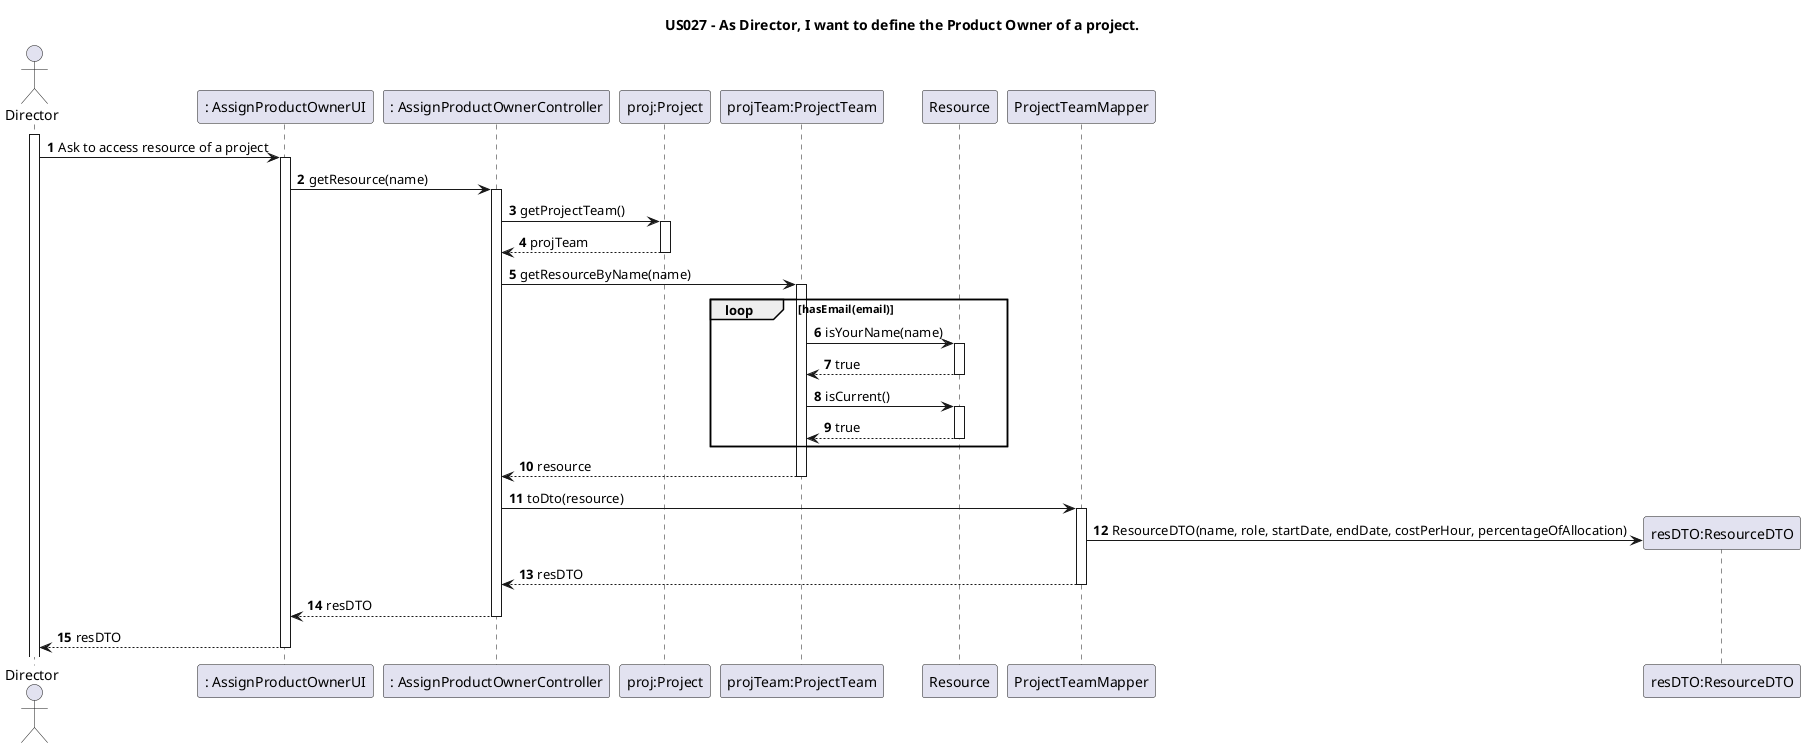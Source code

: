 @startuml

title "US027 - As Director, I want to define the Product Owner of a project."

autoactivate on
autonumber

actor "Director" as Director
participant ": AssignProductOwnerUI" as UI
participant ": AssignProductOwnerController" as Controller
participant "proj:Project" as Project
participant "projTeam:ProjectTeam" as ProjectTeam
participant "Resource" as Resource
participant "ProjectTeamMapper" as ProjectTeamMapper
participant "resDTO:ResourceDTO" as ResourceDTO

activate Director

Director -> UI: Ask to access resource of a project
UI -> Controller: getResource(name)
Controller -> Project: getProjectTeam()
return projTeam
Controller -> ProjectTeam: getResourceByName(name)
    loop hasEmail(email)
        ProjectTeam -> Resource: isYourName(name)
        return true
        ProjectTeam -> Resource: isCurrent()
        return true
    end
return resource
Controller -> ProjectTeamMapper: toDto(resource)
ProjectTeamMapper -> ResourceDTO**: ResourceDTO(name, role, startDate, endDate, costPerHour, percentageOfAllocation)
return resDTO
return resDTO
return resDTO

@enduml